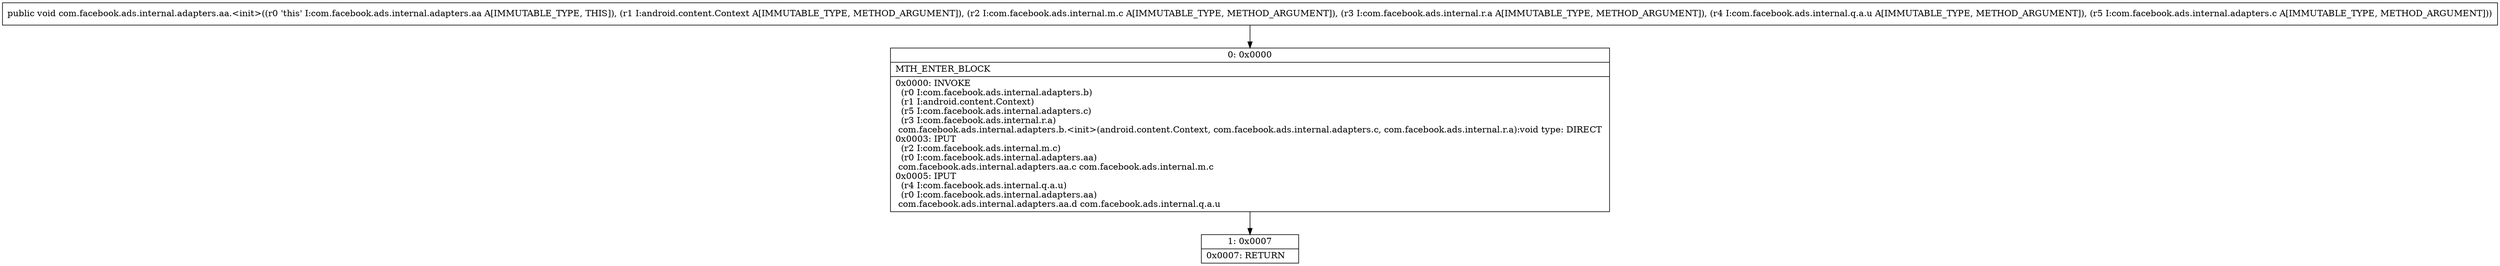 digraph "CFG forcom.facebook.ads.internal.adapters.aa.\<init\>(Landroid\/content\/Context;Lcom\/facebook\/ads\/internal\/m\/c;Lcom\/facebook\/ads\/internal\/r\/a;Lcom\/facebook\/ads\/internal\/q\/a\/u;Lcom\/facebook\/ads\/internal\/adapters\/c;)V" {
Node_0 [shape=record,label="{0\:\ 0x0000|MTH_ENTER_BLOCK\l|0x0000: INVOKE  \l  (r0 I:com.facebook.ads.internal.adapters.b)\l  (r1 I:android.content.Context)\l  (r5 I:com.facebook.ads.internal.adapters.c)\l  (r3 I:com.facebook.ads.internal.r.a)\l com.facebook.ads.internal.adapters.b.\<init\>(android.content.Context, com.facebook.ads.internal.adapters.c, com.facebook.ads.internal.r.a):void type: DIRECT \l0x0003: IPUT  \l  (r2 I:com.facebook.ads.internal.m.c)\l  (r0 I:com.facebook.ads.internal.adapters.aa)\l com.facebook.ads.internal.adapters.aa.c com.facebook.ads.internal.m.c \l0x0005: IPUT  \l  (r4 I:com.facebook.ads.internal.q.a.u)\l  (r0 I:com.facebook.ads.internal.adapters.aa)\l com.facebook.ads.internal.adapters.aa.d com.facebook.ads.internal.q.a.u \l}"];
Node_1 [shape=record,label="{1\:\ 0x0007|0x0007: RETURN   \l}"];
MethodNode[shape=record,label="{public void com.facebook.ads.internal.adapters.aa.\<init\>((r0 'this' I:com.facebook.ads.internal.adapters.aa A[IMMUTABLE_TYPE, THIS]), (r1 I:android.content.Context A[IMMUTABLE_TYPE, METHOD_ARGUMENT]), (r2 I:com.facebook.ads.internal.m.c A[IMMUTABLE_TYPE, METHOD_ARGUMENT]), (r3 I:com.facebook.ads.internal.r.a A[IMMUTABLE_TYPE, METHOD_ARGUMENT]), (r4 I:com.facebook.ads.internal.q.a.u A[IMMUTABLE_TYPE, METHOD_ARGUMENT]), (r5 I:com.facebook.ads.internal.adapters.c A[IMMUTABLE_TYPE, METHOD_ARGUMENT])) }"];
MethodNode -> Node_0;
Node_0 -> Node_1;
}

